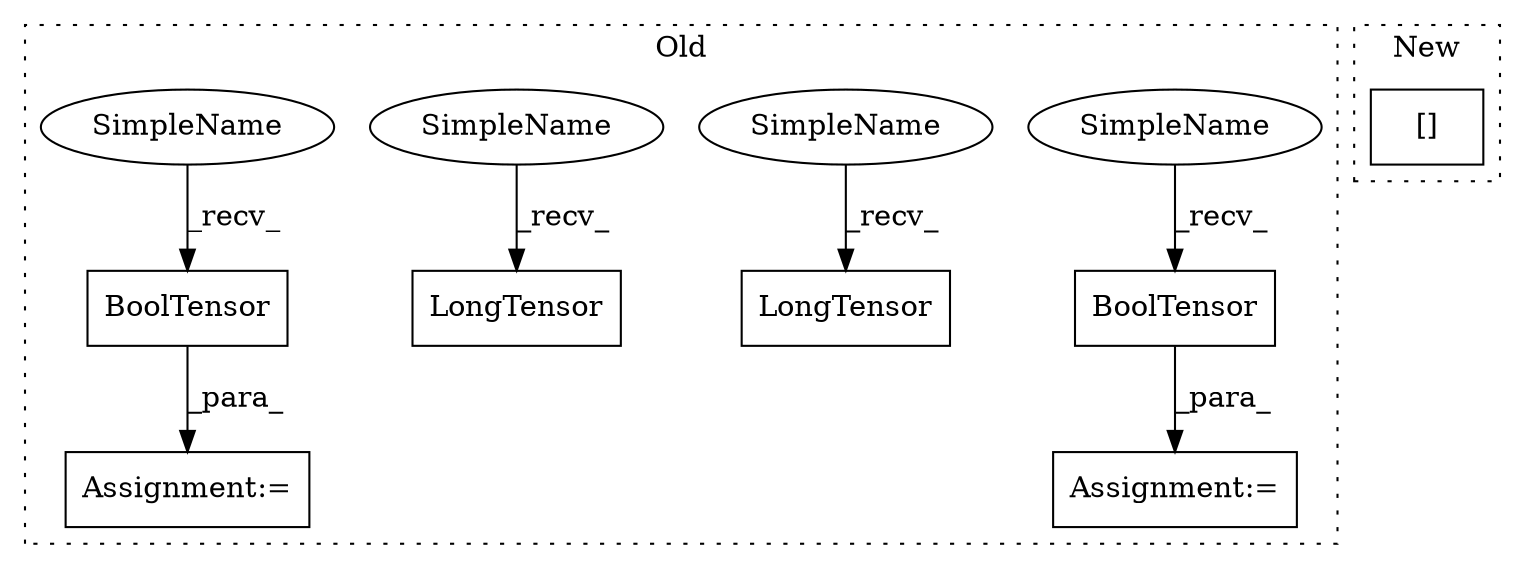 digraph G {
subgraph cluster0 {
1 [label="BoolTensor" a="32" s="5205,5224" l="11,1" shape="box"];
3 [label="BoolTensor" a="32" s="5162,5183" l="11,1" shape="box"];
4 [label="LongTensor" a="32" s="5041,5080" l="11,1" shape="box"];
5 [label="Assignment:=" a="7" s="5155" l="1" shape="box"];
6 [label="Assignment:=" a="7" s="5198" l="1" shape="box"];
7 [label="LongTensor" a="32" s="5101,5138" l="11,1" shape="box"];
8 [label="SimpleName" a="42" s="5156" l="5" shape="ellipse"];
9 [label="SimpleName" a="42" s="5035" l="5" shape="ellipse"];
10 [label="SimpleName" a="42" s="5095" l="5" shape="ellipse"];
11 [label="SimpleName" a="42" s="5199" l="5" shape="ellipse"];
label = "Old";
style="dotted";
}
subgraph cluster1 {
2 [label="[]" a="2" s="7196,7212" l="8,1" shape="box"];
label = "New";
style="dotted";
}
1 -> 6 [label="_para_"];
3 -> 5 [label="_para_"];
8 -> 3 [label="_recv_"];
9 -> 4 [label="_recv_"];
10 -> 7 [label="_recv_"];
11 -> 1 [label="_recv_"];
}